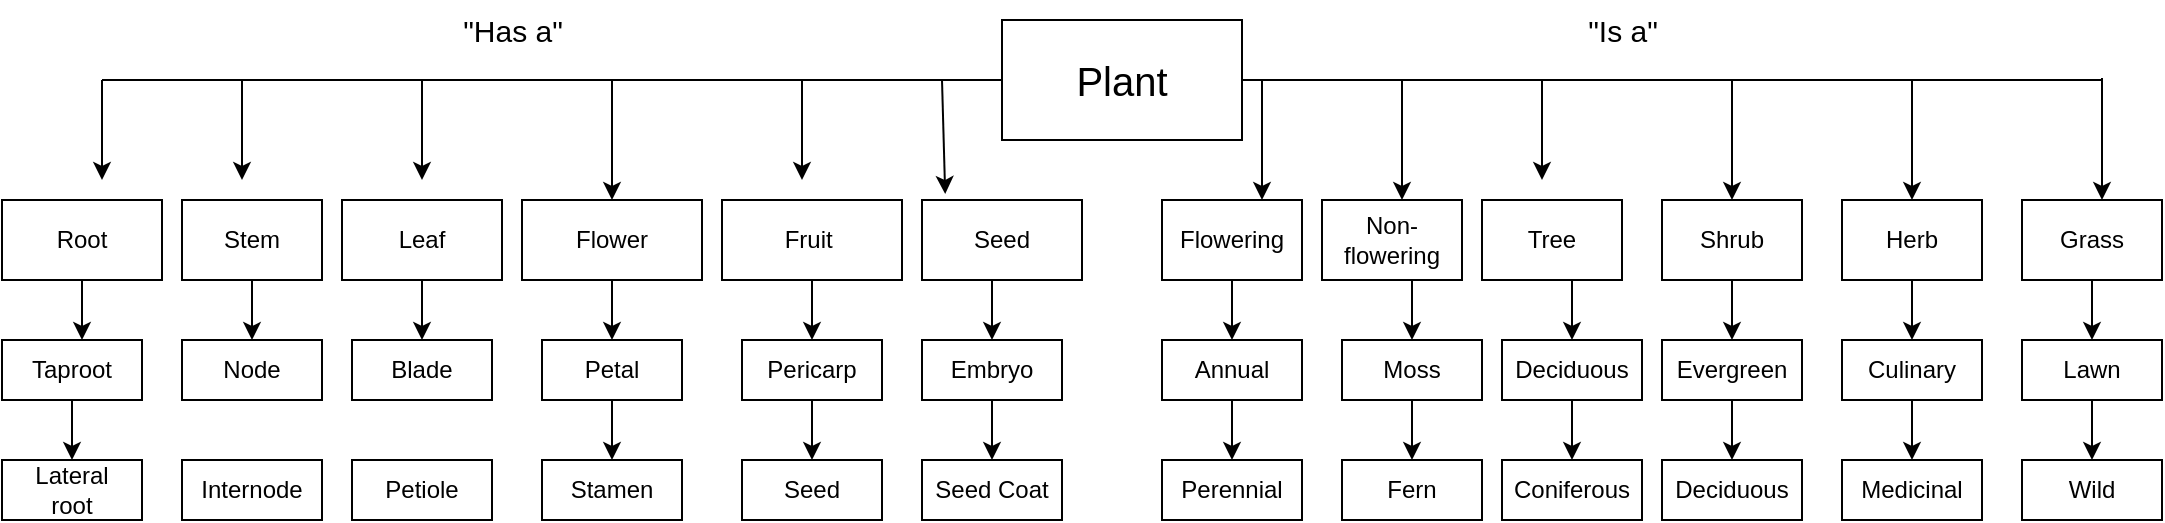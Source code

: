<mxfile version="24.6.5" type="device">
  <diagram name="Page-1" id="VAwk4ibvBUv9RD7w82gL">
    <mxGraphModel dx="2350" dy="796" grid="1" gridSize="10" guides="1" tooltips="1" connect="1" arrows="1" fold="1" page="1" pageScale="1" pageWidth="850" pageHeight="1100" math="0" shadow="0">
      <root>
        <mxCell id="0" />
        <mxCell id="1" parent="0" />
        <mxCell id="wwJwSQDzjwnNdbTNENrf-1" value="&lt;font style=&quot;font-size: 20px;&quot;&gt;Plant&lt;/font&gt;" style="rounded=0;whiteSpace=wrap;html=1;" vertex="1" parent="1">
          <mxGeometry x="410" y="110" width="120" height="60" as="geometry" />
        </mxCell>
        <mxCell id="wwJwSQDzjwnNdbTNENrf-176" style="edgeStyle=orthogonalEdgeStyle;rounded=0;orthogonalLoop=1;jettySize=auto;html=1;exitX=0.5;exitY=1;exitDx=0;exitDy=0;entryX=0.5;entryY=0;entryDx=0;entryDy=0;" edge="1" parent="1" source="wwJwSQDzjwnNdbTNENrf-2" target="wwJwSQDzjwnNdbTNENrf-104">
          <mxGeometry relative="1" as="geometry" />
        </mxCell>
        <mxCell id="wwJwSQDzjwnNdbTNENrf-2" value="Stem" style="rounded=0;whiteSpace=wrap;html=1;" vertex="1" parent="1">
          <mxGeometry y="200" width="70" height="40" as="geometry" />
        </mxCell>
        <mxCell id="wwJwSQDzjwnNdbTNENrf-3" value="Leaf" style="rounded=0;whiteSpace=wrap;html=1;" vertex="1" parent="1">
          <mxGeometry x="80" y="200" width="80" height="40" as="geometry" />
        </mxCell>
        <mxCell id="wwJwSQDzjwnNdbTNENrf-4" value="&lt;div&gt;&lt;br&gt;&lt;/div&gt;Root&lt;div&gt;&lt;br&gt;&lt;/div&gt;" style="rounded=0;whiteSpace=wrap;html=1;" vertex="1" parent="1">
          <mxGeometry x="-90" y="200" width="80" height="40" as="geometry" />
        </mxCell>
        <mxCell id="wwJwSQDzjwnNdbTNENrf-177" style="edgeStyle=orthogonalEdgeStyle;rounded=0;orthogonalLoop=1;jettySize=auto;html=1;exitX=0.5;exitY=1;exitDx=0;exitDy=0;entryX=0.5;entryY=0;entryDx=0;entryDy=0;" edge="1" parent="1" source="wwJwSQDzjwnNdbTNENrf-10" target="wwJwSQDzjwnNdbTNENrf-111">
          <mxGeometry relative="1" as="geometry" />
        </mxCell>
        <mxCell id="wwJwSQDzjwnNdbTNENrf-10" value="Flower" style="rounded=0;whiteSpace=wrap;html=1;" vertex="1" parent="1">
          <mxGeometry x="170" y="200" width="90" height="40" as="geometry" />
        </mxCell>
        <mxCell id="wwJwSQDzjwnNdbTNENrf-178" style="edgeStyle=orthogonalEdgeStyle;rounded=0;orthogonalLoop=1;jettySize=auto;html=1;exitX=0.5;exitY=1;exitDx=0;exitDy=0;entryX=0.5;entryY=0;entryDx=0;entryDy=0;" edge="1" parent="1" source="wwJwSQDzjwnNdbTNENrf-11" target="wwJwSQDzjwnNdbTNENrf-114">
          <mxGeometry relative="1" as="geometry" />
        </mxCell>
        <mxCell id="wwJwSQDzjwnNdbTNENrf-11" value="Fruit&amp;nbsp;" style="rounded=0;whiteSpace=wrap;html=1;" vertex="1" parent="1">
          <mxGeometry x="270" y="200" width="90" height="40" as="geometry" />
        </mxCell>
        <mxCell id="wwJwSQDzjwnNdbTNENrf-181" style="edgeStyle=orthogonalEdgeStyle;rounded=0;orthogonalLoop=1;jettySize=auto;html=1;exitX=0.5;exitY=1;exitDx=0;exitDy=0;entryX=0.5;entryY=0;entryDx=0;entryDy=0;" edge="1" parent="1" source="wwJwSQDzjwnNdbTNENrf-12" target="wwJwSQDzjwnNdbTNENrf-117">
          <mxGeometry relative="1" as="geometry" />
        </mxCell>
        <mxCell id="wwJwSQDzjwnNdbTNENrf-12" value="Seed" style="rounded=0;whiteSpace=wrap;html=1;" vertex="1" parent="1">
          <mxGeometry x="370" y="200" width="80" height="40" as="geometry" />
        </mxCell>
        <mxCell id="wwJwSQDzjwnNdbTNENrf-172" style="edgeStyle=orthogonalEdgeStyle;rounded=0;orthogonalLoop=1;jettySize=auto;html=1;exitX=0.5;exitY=1;exitDx=0;exitDy=0;entryX=0.5;entryY=0;entryDx=0;entryDy=0;" edge="1" parent="1" source="wwJwSQDzjwnNdbTNENrf-15" target="wwJwSQDzjwnNdbTNENrf-132">
          <mxGeometry relative="1" as="geometry" />
        </mxCell>
        <mxCell id="wwJwSQDzjwnNdbTNENrf-15" value="Tree" style="rounded=0;whiteSpace=wrap;html=1;" vertex="1" parent="1">
          <mxGeometry x="650" y="200" width="70" height="40" as="geometry" />
        </mxCell>
        <mxCell id="wwJwSQDzjwnNdbTNENrf-171" style="edgeStyle=orthogonalEdgeStyle;rounded=0;orthogonalLoop=1;jettySize=auto;html=1;exitX=0.5;exitY=1;exitDx=0;exitDy=0;entryX=0.5;entryY=0;entryDx=0;entryDy=0;" edge="1" parent="1" source="wwJwSQDzjwnNdbTNENrf-16" target="wwJwSQDzjwnNdbTNENrf-126">
          <mxGeometry relative="1" as="geometry" />
        </mxCell>
        <mxCell id="wwJwSQDzjwnNdbTNENrf-16" value="Non-flowering" style="rounded=0;whiteSpace=wrap;html=1;" vertex="1" parent="1">
          <mxGeometry x="570" y="200" width="70" height="40" as="geometry" />
        </mxCell>
        <mxCell id="wwJwSQDzjwnNdbTNENrf-170" style="edgeStyle=orthogonalEdgeStyle;rounded=0;orthogonalLoop=1;jettySize=auto;html=1;exitX=0.5;exitY=1;exitDx=0;exitDy=0;" edge="1" parent="1" source="wwJwSQDzjwnNdbTNENrf-17" target="wwJwSQDzjwnNdbTNENrf-120">
          <mxGeometry relative="1" as="geometry" />
        </mxCell>
        <mxCell id="wwJwSQDzjwnNdbTNENrf-17" value="Flowering" style="rounded=0;whiteSpace=wrap;html=1;" vertex="1" parent="1">
          <mxGeometry x="490" y="200" width="70" height="40" as="geometry" />
        </mxCell>
        <mxCell id="wwJwSQDzjwnNdbTNENrf-173" style="edgeStyle=orthogonalEdgeStyle;rounded=0;orthogonalLoop=1;jettySize=auto;html=1;exitX=0.5;exitY=1;exitDx=0;exitDy=0;entryX=0.5;entryY=0;entryDx=0;entryDy=0;" edge="1" parent="1" source="wwJwSQDzjwnNdbTNENrf-19" target="wwJwSQDzjwnNdbTNENrf-139">
          <mxGeometry relative="1" as="geometry" />
        </mxCell>
        <mxCell id="wwJwSQDzjwnNdbTNENrf-19" value="Shrub" style="rounded=0;whiteSpace=wrap;html=1;" vertex="1" parent="1">
          <mxGeometry x="740" y="200" width="70" height="40" as="geometry" />
        </mxCell>
        <mxCell id="wwJwSQDzjwnNdbTNENrf-174" style="edgeStyle=orthogonalEdgeStyle;rounded=0;orthogonalLoop=1;jettySize=auto;html=1;exitX=0.5;exitY=1;exitDx=0;exitDy=0;entryX=0.5;entryY=0;entryDx=0;entryDy=0;" edge="1" parent="1" source="wwJwSQDzjwnNdbTNENrf-20" target="wwJwSQDzjwnNdbTNENrf-147">
          <mxGeometry relative="1" as="geometry" />
        </mxCell>
        <mxCell id="wwJwSQDzjwnNdbTNENrf-20" value="Herb" style="rounded=0;whiteSpace=wrap;html=1;" vertex="1" parent="1">
          <mxGeometry x="830" y="200" width="70" height="40" as="geometry" />
        </mxCell>
        <mxCell id="wwJwSQDzjwnNdbTNENrf-175" style="edgeStyle=orthogonalEdgeStyle;rounded=0;orthogonalLoop=1;jettySize=auto;html=1;exitX=0.5;exitY=1;exitDx=0;exitDy=0;entryX=0.5;entryY=0;entryDx=0;entryDy=0;" edge="1" parent="1" source="wwJwSQDzjwnNdbTNENrf-21" target="wwJwSQDzjwnNdbTNENrf-150">
          <mxGeometry relative="1" as="geometry" />
        </mxCell>
        <mxCell id="wwJwSQDzjwnNdbTNENrf-21" value="Grass" style="rounded=0;whiteSpace=wrap;html=1;" vertex="1" parent="1">
          <mxGeometry x="920" y="200" width="70" height="40" as="geometry" />
        </mxCell>
        <mxCell id="wwJwSQDzjwnNdbTNENrf-26" value="" style="endArrow=none;html=1;rounded=0;" edge="1" parent="1">
          <mxGeometry width="50" height="50" relative="1" as="geometry">
            <mxPoint x="-40" y="140" as="sourcePoint" />
            <mxPoint x="410" y="140" as="targetPoint" />
          </mxGeometry>
        </mxCell>
        <mxCell id="wwJwSQDzjwnNdbTNENrf-28" value="" style="endArrow=classic;html=1;rounded=0;" edge="1" parent="1">
          <mxGeometry width="50" height="50" relative="1" as="geometry">
            <mxPoint x="-40" y="140" as="sourcePoint" />
            <mxPoint x="-40" y="190" as="targetPoint" />
          </mxGeometry>
        </mxCell>
        <mxCell id="wwJwSQDzjwnNdbTNENrf-29" value="" style="endArrow=classic;html=1;rounded=0;" edge="1" parent="1">
          <mxGeometry width="50" height="50" relative="1" as="geometry">
            <mxPoint x="30" y="140" as="sourcePoint" />
            <mxPoint x="30" y="190" as="targetPoint" />
          </mxGeometry>
        </mxCell>
        <mxCell id="wwJwSQDzjwnNdbTNENrf-30" value="" style="endArrow=classic;html=1;rounded=0;" edge="1" parent="1">
          <mxGeometry width="50" height="50" relative="1" as="geometry">
            <mxPoint x="120" y="140" as="sourcePoint" />
            <mxPoint x="120" y="190" as="targetPoint" />
          </mxGeometry>
        </mxCell>
        <mxCell id="wwJwSQDzjwnNdbTNENrf-31" value="" style="endArrow=classic;html=1;rounded=0;entryX=0.5;entryY=0;entryDx=0;entryDy=0;" edge="1" parent="1" target="wwJwSQDzjwnNdbTNENrf-10">
          <mxGeometry width="50" height="50" relative="1" as="geometry">
            <mxPoint x="215" y="140" as="sourcePoint" />
            <mxPoint x="260" y="90" as="targetPoint" />
          </mxGeometry>
        </mxCell>
        <mxCell id="wwJwSQDzjwnNdbTNENrf-32" value="" style="endArrow=classic;html=1;rounded=0;" edge="1" parent="1">
          <mxGeometry width="50" height="50" relative="1" as="geometry">
            <mxPoint x="310" y="140" as="sourcePoint" />
            <mxPoint x="310" y="190" as="targetPoint" />
          </mxGeometry>
        </mxCell>
        <mxCell id="wwJwSQDzjwnNdbTNENrf-33" value="" style="endArrow=classic;html=1;rounded=0;entryX=0.145;entryY=-0.075;entryDx=0;entryDy=0;entryPerimeter=0;" edge="1" parent="1" target="wwJwSQDzjwnNdbTNENrf-12">
          <mxGeometry width="50" height="50" relative="1" as="geometry">
            <mxPoint x="380" y="140" as="sourcePoint" />
            <mxPoint x="430" y="90" as="targetPoint" />
          </mxGeometry>
        </mxCell>
        <mxCell id="wwJwSQDzjwnNdbTNENrf-34" value="&lt;font style=&quot;font-size: 15px;&quot;&gt;&quot;Has a&quot;&lt;/font&gt;" style="text;html=1;align=center;verticalAlign=middle;resizable=0;points=[];autosize=1;strokeColor=none;fillColor=none;" vertex="1" parent="1">
          <mxGeometry x="130" y="100" width="70" height="30" as="geometry" />
        </mxCell>
        <mxCell id="wwJwSQDzjwnNdbTNENrf-109" value="" style="edgeStyle=orthogonalEdgeStyle;rounded=0;orthogonalLoop=1;jettySize=auto;html=1;" edge="1" parent="1" source="wwJwSQDzjwnNdbTNENrf-62" target="wwJwSQDzjwnNdbTNENrf-63">
          <mxGeometry relative="1" as="geometry" />
        </mxCell>
        <mxCell id="wwJwSQDzjwnNdbTNENrf-62" value="Taproot" style="rounded=0;whiteSpace=wrap;html=1;" vertex="1" parent="1">
          <mxGeometry x="-90" y="270" width="70" height="30" as="geometry" />
        </mxCell>
        <mxCell id="wwJwSQDzjwnNdbTNENrf-63" value="Lateral&lt;div&gt;root&lt;/div&gt;" style="rounded=0;whiteSpace=wrap;html=1;" vertex="1" parent="1">
          <mxGeometry x="-90" y="330" width="70" height="30" as="geometry" />
        </mxCell>
        <mxCell id="wwJwSQDzjwnNdbTNENrf-104" value="Node" style="rounded=0;whiteSpace=wrap;html=1;" vertex="1" parent="1">
          <mxGeometry y="270" width="70" height="30" as="geometry" />
        </mxCell>
        <mxCell id="wwJwSQDzjwnNdbTNENrf-105" value="Internode" style="rounded=0;whiteSpace=wrap;html=1;" vertex="1" parent="1">
          <mxGeometry y="330" width="70" height="30" as="geometry" />
        </mxCell>
        <mxCell id="wwJwSQDzjwnNdbTNENrf-106" value="Blade" style="rounded=0;whiteSpace=wrap;html=1;" vertex="1" parent="1">
          <mxGeometry x="85" y="270" width="70" height="30" as="geometry" />
        </mxCell>
        <mxCell id="wwJwSQDzjwnNdbTNENrf-107" value="Petiole" style="rounded=0;whiteSpace=wrap;html=1;" vertex="1" parent="1">
          <mxGeometry x="85" y="330" width="70" height="30" as="geometry" />
        </mxCell>
        <mxCell id="wwJwSQDzjwnNdbTNENrf-108" value="" style="endArrow=classic;html=1;rounded=0;" edge="1" parent="1">
          <mxGeometry width="50" height="50" relative="1" as="geometry">
            <mxPoint x="-50" y="240" as="sourcePoint" />
            <mxPoint x="-50" y="270" as="targetPoint" />
          </mxGeometry>
        </mxCell>
        <mxCell id="wwJwSQDzjwnNdbTNENrf-110" value="" style="edgeStyle=orthogonalEdgeStyle;rounded=0;orthogonalLoop=1;jettySize=auto;html=1;" edge="1" parent="1" source="wwJwSQDzjwnNdbTNENrf-111" target="wwJwSQDzjwnNdbTNENrf-112">
          <mxGeometry relative="1" as="geometry" />
        </mxCell>
        <mxCell id="wwJwSQDzjwnNdbTNENrf-111" value="Petal" style="rounded=0;whiteSpace=wrap;html=1;" vertex="1" parent="1">
          <mxGeometry x="180" y="270" width="70" height="30" as="geometry" />
        </mxCell>
        <mxCell id="wwJwSQDzjwnNdbTNENrf-112" value="Stamen" style="rounded=0;whiteSpace=wrap;html=1;" vertex="1" parent="1">
          <mxGeometry x="180" y="330" width="70" height="30" as="geometry" />
        </mxCell>
        <mxCell id="wwJwSQDzjwnNdbTNENrf-113" value="" style="edgeStyle=orthogonalEdgeStyle;rounded=0;orthogonalLoop=1;jettySize=auto;html=1;" edge="1" parent="1" source="wwJwSQDzjwnNdbTNENrf-114" target="wwJwSQDzjwnNdbTNENrf-115">
          <mxGeometry relative="1" as="geometry" />
        </mxCell>
        <mxCell id="wwJwSQDzjwnNdbTNENrf-114" value="Pericarp" style="rounded=0;whiteSpace=wrap;html=1;" vertex="1" parent="1">
          <mxGeometry x="280" y="270" width="70" height="30" as="geometry" />
        </mxCell>
        <mxCell id="wwJwSQDzjwnNdbTNENrf-115" value="Seed" style="rounded=0;whiteSpace=wrap;html=1;" vertex="1" parent="1">
          <mxGeometry x="280" y="330" width="70" height="30" as="geometry" />
        </mxCell>
        <mxCell id="wwJwSQDzjwnNdbTNENrf-116" value="" style="edgeStyle=orthogonalEdgeStyle;rounded=0;orthogonalLoop=1;jettySize=auto;html=1;" edge="1" parent="1" source="wwJwSQDzjwnNdbTNENrf-117" target="wwJwSQDzjwnNdbTNENrf-118">
          <mxGeometry relative="1" as="geometry" />
        </mxCell>
        <mxCell id="wwJwSQDzjwnNdbTNENrf-117" value="Embryo" style="rounded=0;whiteSpace=wrap;html=1;" vertex="1" parent="1">
          <mxGeometry x="370" y="270" width="70" height="30" as="geometry" />
        </mxCell>
        <mxCell id="wwJwSQDzjwnNdbTNENrf-118" value="Seed Coat" style="rounded=0;whiteSpace=wrap;html=1;" vertex="1" parent="1">
          <mxGeometry x="370" y="330" width="70" height="30" as="geometry" />
        </mxCell>
        <mxCell id="wwJwSQDzjwnNdbTNENrf-119" value="" style="edgeStyle=orthogonalEdgeStyle;rounded=0;orthogonalLoop=1;jettySize=auto;html=1;" edge="1" parent="1" source="wwJwSQDzjwnNdbTNENrf-120" target="wwJwSQDzjwnNdbTNENrf-121">
          <mxGeometry relative="1" as="geometry" />
        </mxCell>
        <mxCell id="wwJwSQDzjwnNdbTNENrf-120" value="Annual" style="rounded=0;whiteSpace=wrap;html=1;" vertex="1" parent="1">
          <mxGeometry x="490" y="270" width="70" height="30" as="geometry" />
        </mxCell>
        <mxCell id="wwJwSQDzjwnNdbTNENrf-121" value="Perennial" style="rounded=0;whiteSpace=wrap;html=1;" vertex="1" parent="1">
          <mxGeometry x="490" y="330" width="70" height="30" as="geometry" />
        </mxCell>
        <mxCell id="wwJwSQDzjwnNdbTNENrf-125" value="" style="edgeStyle=orthogonalEdgeStyle;rounded=0;orthogonalLoop=1;jettySize=auto;html=1;" edge="1" parent="1" source="wwJwSQDzjwnNdbTNENrf-126" target="wwJwSQDzjwnNdbTNENrf-127">
          <mxGeometry relative="1" as="geometry" />
        </mxCell>
        <mxCell id="wwJwSQDzjwnNdbTNENrf-126" value="Moss" style="rounded=0;whiteSpace=wrap;html=1;" vertex="1" parent="1">
          <mxGeometry x="580" y="270" width="70" height="30" as="geometry" />
        </mxCell>
        <mxCell id="wwJwSQDzjwnNdbTNENrf-127" value="Fern" style="rounded=0;whiteSpace=wrap;html=1;" vertex="1" parent="1">
          <mxGeometry x="580" y="330" width="70" height="30" as="geometry" />
        </mxCell>
        <mxCell id="wwJwSQDzjwnNdbTNENrf-131" value="" style="edgeStyle=orthogonalEdgeStyle;rounded=0;orthogonalLoop=1;jettySize=auto;html=1;" edge="1" parent="1" source="wwJwSQDzjwnNdbTNENrf-132" target="wwJwSQDzjwnNdbTNENrf-133">
          <mxGeometry relative="1" as="geometry" />
        </mxCell>
        <mxCell id="wwJwSQDzjwnNdbTNENrf-132" value="Deciduous" style="rounded=0;whiteSpace=wrap;html=1;" vertex="1" parent="1">
          <mxGeometry x="660" y="270" width="70" height="30" as="geometry" />
        </mxCell>
        <mxCell id="wwJwSQDzjwnNdbTNENrf-133" value="Coniferous" style="rounded=0;whiteSpace=wrap;html=1;" vertex="1" parent="1">
          <mxGeometry x="660" y="330" width="70" height="30" as="geometry" />
        </mxCell>
        <mxCell id="wwJwSQDzjwnNdbTNENrf-138" value="" style="edgeStyle=orthogonalEdgeStyle;rounded=0;orthogonalLoop=1;jettySize=auto;html=1;" edge="1" parent="1" source="wwJwSQDzjwnNdbTNENrf-139" target="wwJwSQDzjwnNdbTNENrf-140">
          <mxGeometry relative="1" as="geometry" />
        </mxCell>
        <mxCell id="wwJwSQDzjwnNdbTNENrf-139" value="Evergreen" style="rounded=0;whiteSpace=wrap;html=1;" vertex="1" parent="1">
          <mxGeometry x="740" y="270" width="70" height="30" as="geometry" />
        </mxCell>
        <mxCell id="wwJwSQDzjwnNdbTNENrf-140" value="Deciduous" style="rounded=0;whiteSpace=wrap;html=1;" vertex="1" parent="1">
          <mxGeometry x="740" y="330" width="70" height="30" as="geometry" />
        </mxCell>
        <mxCell id="wwJwSQDzjwnNdbTNENrf-146" value="" style="edgeStyle=orthogonalEdgeStyle;rounded=0;orthogonalLoop=1;jettySize=auto;html=1;" edge="1" parent="1" source="wwJwSQDzjwnNdbTNENrf-147" target="wwJwSQDzjwnNdbTNENrf-148">
          <mxGeometry relative="1" as="geometry" />
        </mxCell>
        <mxCell id="wwJwSQDzjwnNdbTNENrf-147" value="Culinary" style="rounded=0;whiteSpace=wrap;html=1;" vertex="1" parent="1">
          <mxGeometry x="830" y="270" width="70" height="30" as="geometry" />
        </mxCell>
        <mxCell id="wwJwSQDzjwnNdbTNENrf-148" value="Medicinal" style="rounded=0;whiteSpace=wrap;html=1;" vertex="1" parent="1">
          <mxGeometry x="830" y="330" width="70" height="30" as="geometry" />
        </mxCell>
        <mxCell id="wwJwSQDzjwnNdbTNENrf-149" value="" style="edgeStyle=orthogonalEdgeStyle;rounded=0;orthogonalLoop=1;jettySize=auto;html=1;" edge="1" parent="1" source="wwJwSQDzjwnNdbTNENrf-150" target="wwJwSQDzjwnNdbTNENrf-151">
          <mxGeometry relative="1" as="geometry" />
        </mxCell>
        <mxCell id="wwJwSQDzjwnNdbTNENrf-150" value="Lawn" style="rounded=0;whiteSpace=wrap;html=1;" vertex="1" parent="1">
          <mxGeometry x="920" y="270" width="70" height="30" as="geometry" />
        </mxCell>
        <mxCell id="wwJwSQDzjwnNdbTNENrf-151" value="Wild" style="rounded=0;whiteSpace=wrap;html=1;" vertex="1" parent="1">
          <mxGeometry x="920" y="330" width="70" height="30" as="geometry" />
        </mxCell>
        <mxCell id="wwJwSQDzjwnNdbTNENrf-153" value="" style="endArrow=none;html=1;rounded=0;" edge="1" parent="1">
          <mxGeometry width="50" height="50" relative="1" as="geometry">
            <mxPoint x="530" y="140" as="sourcePoint" />
            <mxPoint x="960" y="140" as="targetPoint" />
          </mxGeometry>
        </mxCell>
        <mxCell id="wwJwSQDzjwnNdbTNENrf-154" value="" style="endArrow=classic;html=1;rounded=0;" edge="1" parent="1">
          <mxGeometry width="50" height="50" relative="1" as="geometry">
            <mxPoint x="540" y="140" as="sourcePoint" />
            <mxPoint x="540" y="200" as="targetPoint" />
          </mxGeometry>
        </mxCell>
        <mxCell id="wwJwSQDzjwnNdbTNENrf-155" value="" style="endArrow=classic;html=1;rounded=0;" edge="1" parent="1">
          <mxGeometry width="50" height="50" relative="1" as="geometry">
            <mxPoint x="610" y="140" as="sourcePoint" />
            <mxPoint x="610" y="200" as="targetPoint" />
          </mxGeometry>
        </mxCell>
        <mxCell id="wwJwSQDzjwnNdbTNENrf-159" value="" style="endArrow=classic;html=1;rounded=0;" edge="1" parent="1">
          <mxGeometry width="50" height="50" relative="1" as="geometry">
            <mxPoint x="680" y="140" as="sourcePoint" />
            <mxPoint x="680" y="190" as="targetPoint" />
          </mxGeometry>
        </mxCell>
        <mxCell id="wwJwSQDzjwnNdbTNENrf-160" value="" style="endArrow=classic;html=1;rounded=0;entryX=0.5;entryY=0;entryDx=0;entryDy=0;" edge="1" parent="1" target="wwJwSQDzjwnNdbTNENrf-19">
          <mxGeometry width="50" height="50" relative="1" as="geometry">
            <mxPoint x="775" y="140" as="sourcePoint" />
            <mxPoint x="820" y="90" as="targetPoint" />
          </mxGeometry>
        </mxCell>
        <mxCell id="wwJwSQDzjwnNdbTNENrf-161" value="" style="endArrow=classic;html=1;rounded=0;entryX=0.5;entryY=0;entryDx=0;entryDy=0;" edge="1" parent="1" target="wwJwSQDzjwnNdbTNENrf-20">
          <mxGeometry width="50" height="50" relative="1" as="geometry">
            <mxPoint x="865" y="140" as="sourcePoint" />
            <mxPoint x="910" y="90" as="targetPoint" />
          </mxGeometry>
        </mxCell>
        <mxCell id="wwJwSQDzjwnNdbTNENrf-162" value="" style="endArrow=classic;html=1;rounded=0;" edge="1" parent="1">
          <mxGeometry width="50" height="50" relative="1" as="geometry">
            <mxPoint x="960" y="139" as="sourcePoint" />
            <mxPoint x="960" y="200" as="targetPoint" />
          </mxGeometry>
        </mxCell>
        <mxCell id="wwJwSQDzjwnNdbTNENrf-164" value="" style="endArrow=classic;html=1;rounded=0;entryX=0.5;entryY=0;entryDx=0;entryDy=0;" edge="1" parent="1" target="wwJwSQDzjwnNdbTNENrf-106">
          <mxGeometry width="50" height="50" relative="1" as="geometry">
            <mxPoint x="120" y="240" as="sourcePoint" />
            <mxPoint x="170" y="190" as="targetPoint" />
          </mxGeometry>
        </mxCell>
        <mxCell id="wwJwSQDzjwnNdbTNENrf-182" value="&lt;font style=&quot;font-size: 15px;&quot;&gt;&quot;Is a&quot;&lt;/font&gt;" style="text;html=1;align=center;verticalAlign=middle;resizable=0;points=[];autosize=1;strokeColor=none;fillColor=none;" vertex="1" parent="1">
          <mxGeometry x="690" y="100" width="60" height="30" as="geometry" />
        </mxCell>
      </root>
    </mxGraphModel>
  </diagram>
</mxfile>
